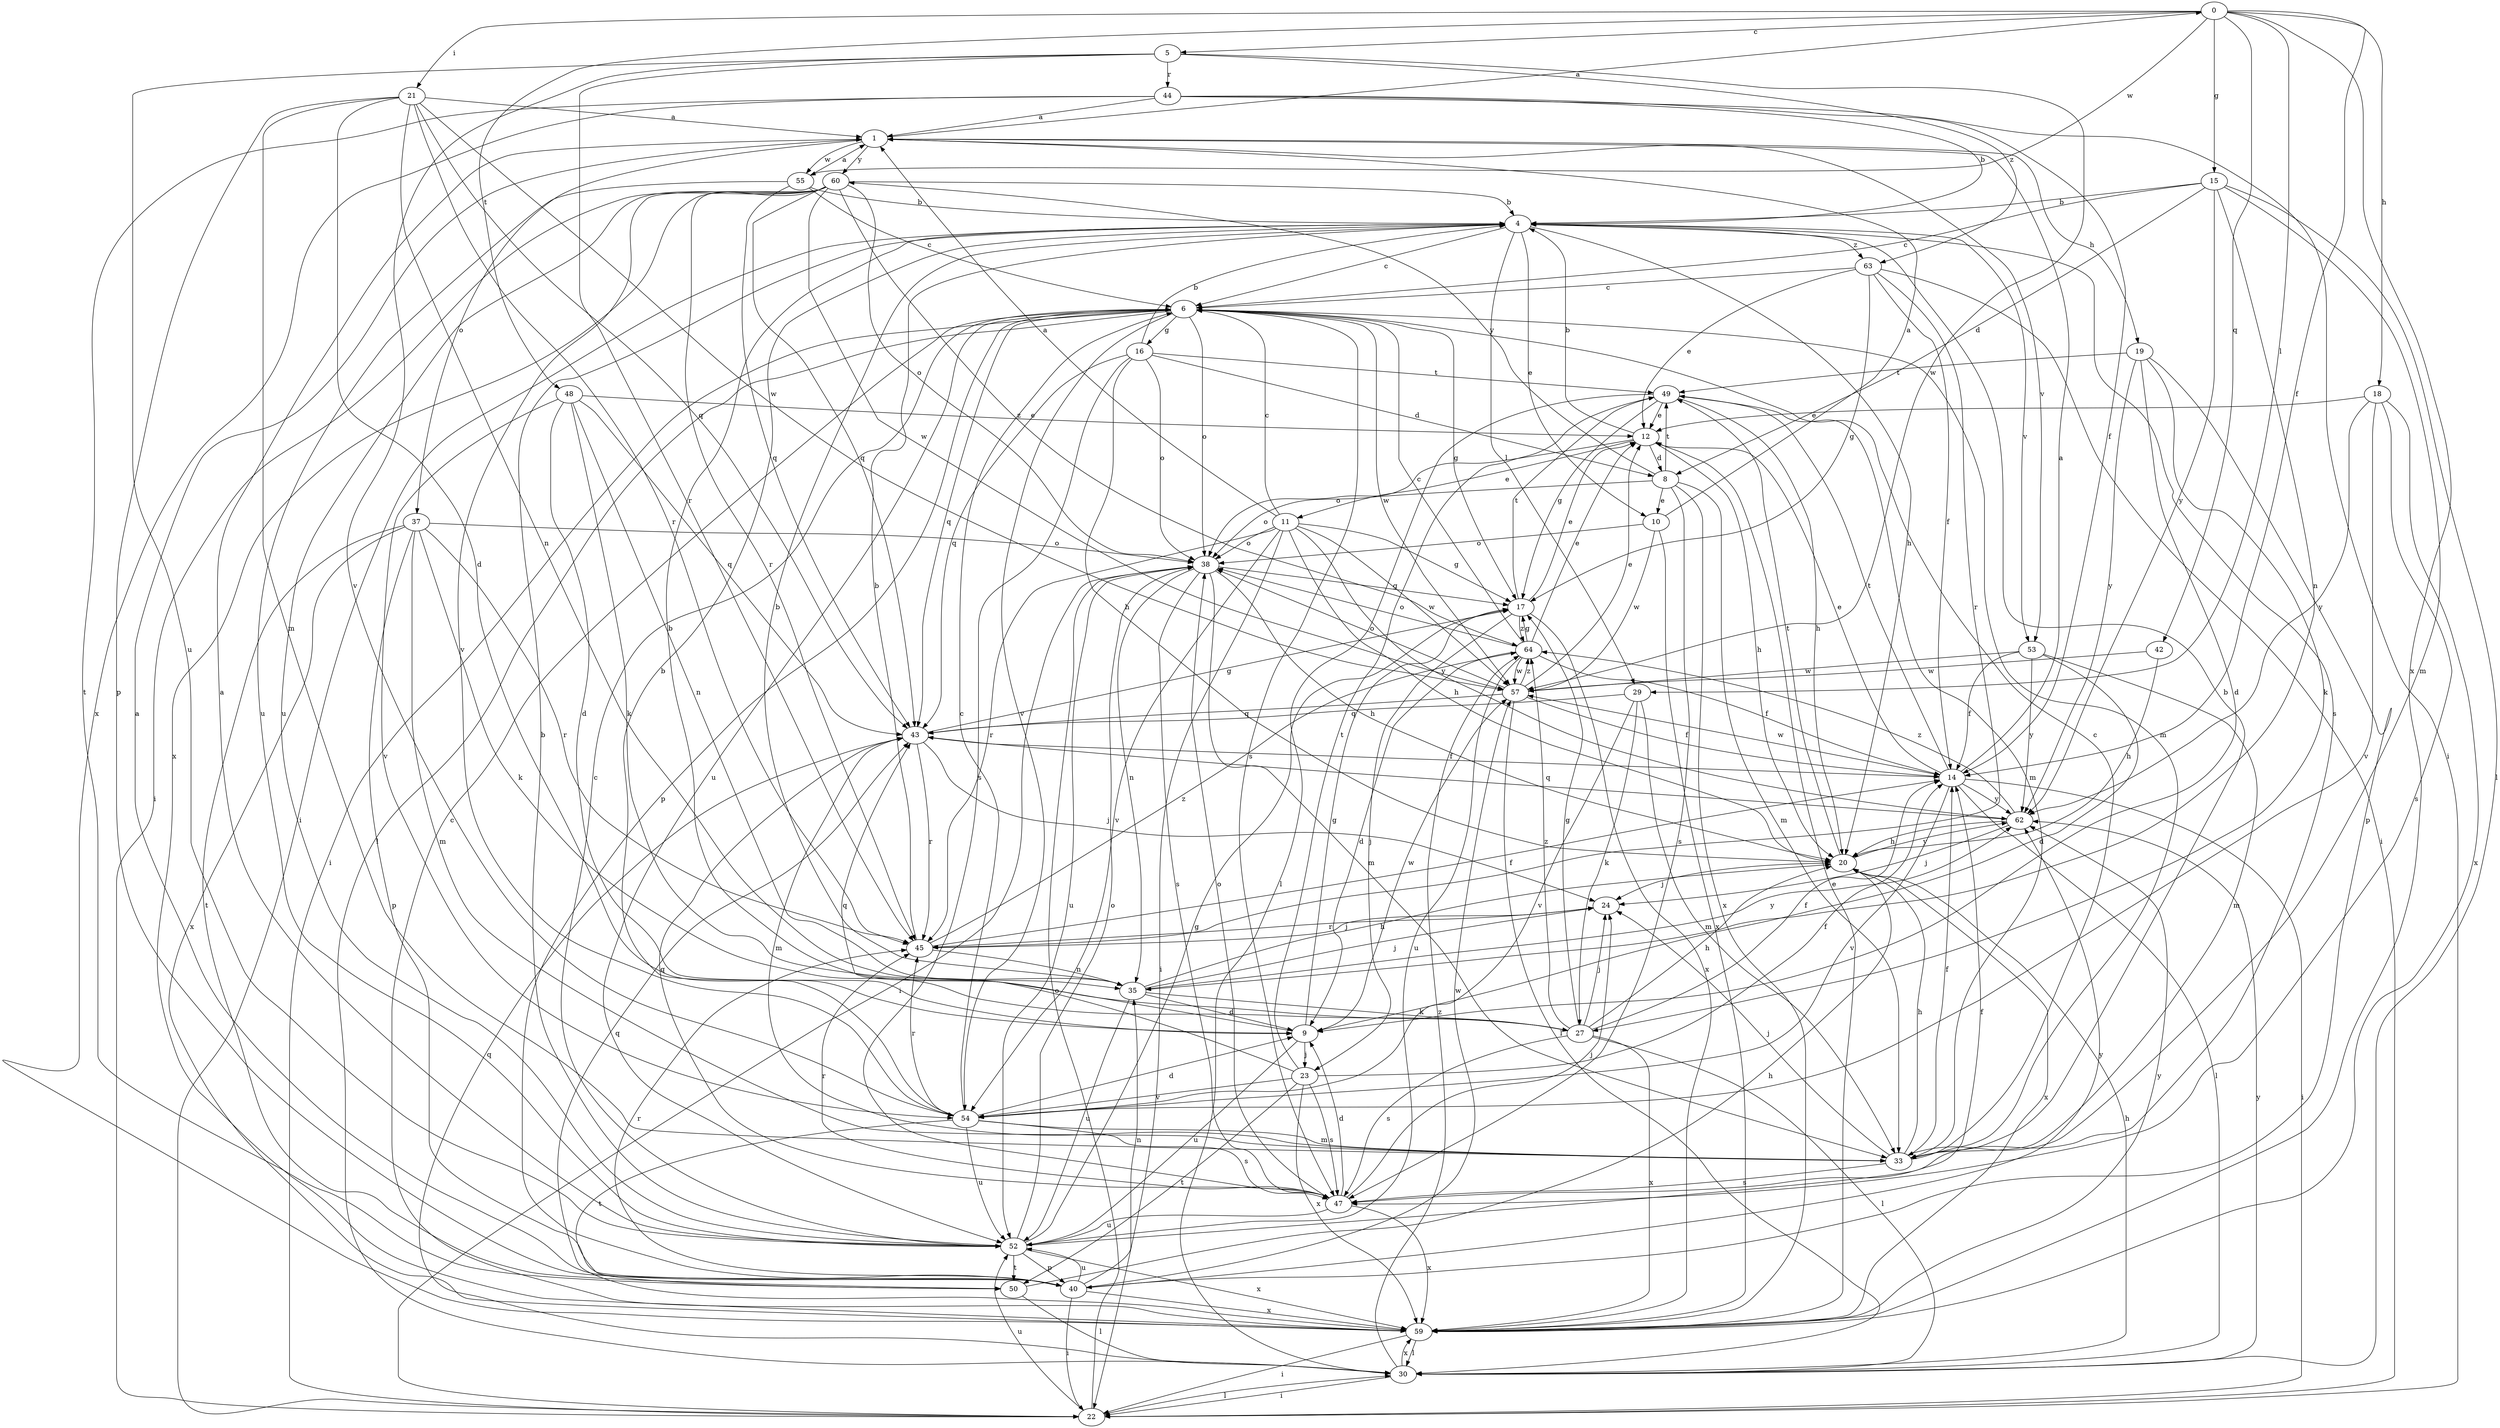 strict digraph  {
0;
1;
4;
5;
6;
8;
9;
10;
11;
12;
14;
15;
16;
17;
18;
19;
20;
21;
22;
23;
24;
27;
29;
30;
33;
35;
37;
38;
40;
42;
43;
44;
45;
47;
48;
49;
50;
52;
53;
54;
55;
57;
59;
60;
62;
63;
64;
0 -> 5  [label=c];
0 -> 14  [label=f];
0 -> 15  [label=g];
0 -> 18  [label=h];
0 -> 21  [label=i];
0 -> 29  [label=l];
0 -> 42  [label=q];
0 -> 48  [label=t];
0 -> 55  [label=w];
0 -> 59  [label=x];
1 -> 0  [label=a];
1 -> 19  [label=h];
1 -> 37  [label=o];
1 -> 53  [label=v];
1 -> 55  [label=w];
1 -> 60  [label=y];
4 -> 6  [label=c];
4 -> 10  [label=e];
4 -> 20  [label=h];
4 -> 22  [label=i];
4 -> 29  [label=l];
4 -> 47  [label=s];
4 -> 53  [label=v];
4 -> 63  [label=z];
5 -> 44  [label=r];
5 -> 45  [label=r];
5 -> 52  [label=u];
5 -> 54  [label=v];
5 -> 57  [label=w];
5 -> 63  [label=z];
6 -> 16  [label=g];
6 -> 17  [label=g];
6 -> 22  [label=i];
6 -> 30  [label=l];
6 -> 33  [label=m];
6 -> 38  [label=o];
6 -> 40  [label=p];
6 -> 43  [label=q];
6 -> 47  [label=s];
6 -> 52  [label=u];
6 -> 54  [label=v];
6 -> 57  [label=w];
8 -> 10  [label=e];
8 -> 33  [label=m];
8 -> 38  [label=o];
8 -> 47  [label=s];
8 -> 49  [label=t];
8 -> 59  [label=x];
8 -> 60  [label=y];
9 -> 4  [label=b];
9 -> 17  [label=g];
9 -> 23  [label=j];
9 -> 52  [label=u];
9 -> 57  [label=w];
10 -> 1  [label=a];
10 -> 38  [label=o];
10 -> 57  [label=w];
10 -> 59  [label=x];
11 -> 1  [label=a];
11 -> 6  [label=c];
11 -> 17  [label=g];
11 -> 20  [label=h];
11 -> 22  [label=i];
11 -> 38  [label=o];
11 -> 45  [label=r];
11 -> 54  [label=v];
11 -> 57  [label=w];
11 -> 62  [label=y];
12 -> 4  [label=b];
12 -> 8  [label=d];
12 -> 11  [label=e];
12 -> 20  [label=h];
12 -> 38  [label=o];
14 -> 1  [label=a];
14 -> 12  [label=e];
14 -> 22  [label=i];
14 -> 30  [label=l];
14 -> 49  [label=t];
14 -> 54  [label=v];
14 -> 57  [label=w];
14 -> 62  [label=y];
15 -> 4  [label=b];
15 -> 6  [label=c];
15 -> 8  [label=d];
15 -> 30  [label=l];
15 -> 33  [label=m];
15 -> 35  [label=n];
15 -> 62  [label=y];
16 -> 4  [label=b];
16 -> 8  [label=d];
16 -> 20  [label=h];
16 -> 38  [label=o];
16 -> 43  [label=q];
16 -> 47  [label=s];
16 -> 49  [label=t];
17 -> 12  [label=e];
17 -> 23  [label=j];
17 -> 49  [label=t];
17 -> 59  [label=x];
17 -> 64  [label=z];
18 -> 12  [label=e];
18 -> 47  [label=s];
18 -> 54  [label=v];
18 -> 59  [label=x];
18 -> 62  [label=y];
19 -> 9  [label=d];
19 -> 27  [label=k];
19 -> 40  [label=p];
19 -> 49  [label=t];
19 -> 62  [label=y];
20 -> 24  [label=j];
20 -> 49  [label=t];
20 -> 59  [label=x];
20 -> 62  [label=y];
21 -> 1  [label=a];
21 -> 9  [label=d];
21 -> 33  [label=m];
21 -> 35  [label=n];
21 -> 40  [label=p];
21 -> 43  [label=q];
21 -> 45  [label=r];
21 -> 57  [label=w];
22 -> 30  [label=l];
22 -> 38  [label=o];
22 -> 52  [label=u];
23 -> 14  [label=f];
23 -> 43  [label=q];
23 -> 47  [label=s];
23 -> 49  [label=t];
23 -> 50  [label=t];
23 -> 54  [label=v];
23 -> 59  [label=x];
24 -> 45  [label=r];
27 -> 14  [label=f];
27 -> 17  [label=g];
27 -> 20  [label=h];
27 -> 24  [label=j];
27 -> 30  [label=l];
27 -> 47  [label=s];
27 -> 59  [label=x];
27 -> 64  [label=z];
29 -> 27  [label=k];
29 -> 33  [label=m];
29 -> 43  [label=q];
29 -> 54  [label=v];
30 -> 20  [label=h];
30 -> 22  [label=i];
30 -> 43  [label=q];
30 -> 59  [label=x];
30 -> 62  [label=y];
30 -> 64  [label=z];
33 -> 4  [label=b];
33 -> 6  [label=c];
33 -> 14  [label=f];
33 -> 20  [label=h];
33 -> 24  [label=j];
33 -> 47  [label=s];
35 -> 4  [label=b];
35 -> 9  [label=d];
35 -> 20  [label=h];
35 -> 24  [label=j];
35 -> 27  [label=k];
35 -> 52  [label=u];
35 -> 62  [label=y];
37 -> 27  [label=k];
37 -> 33  [label=m];
37 -> 38  [label=o];
37 -> 40  [label=p];
37 -> 45  [label=r];
37 -> 50  [label=t];
37 -> 59  [label=x];
38 -> 17  [label=g];
38 -> 20  [label=h];
38 -> 22  [label=i];
38 -> 33  [label=m];
38 -> 35  [label=n];
38 -> 47  [label=s];
38 -> 52  [label=u];
40 -> 1  [label=a];
40 -> 22  [label=i];
40 -> 35  [label=n];
40 -> 45  [label=r];
40 -> 52  [label=u];
40 -> 57  [label=w];
40 -> 59  [label=x];
40 -> 62  [label=y];
42 -> 20  [label=h];
42 -> 57  [label=w];
43 -> 14  [label=f];
43 -> 17  [label=g];
43 -> 24  [label=j];
43 -> 33  [label=m];
43 -> 45  [label=r];
44 -> 1  [label=a];
44 -> 4  [label=b];
44 -> 14  [label=f];
44 -> 22  [label=i];
44 -> 50  [label=t];
44 -> 59  [label=x];
45 -> 4  [label=b];
45 -> 14  [label=f];
45 -> 24  [label=j];
45 -> 35  [label=n];
45 -> 64  [label=z];
47 -> 9  [label=d];
47 -> 24  [label=j];
47 -> 38  [label=o];
47 -> 43  [label=q];
47 -> 45  [label=r];
47 -> 52  [label=u];
47 -> 59  [label=x];
48 -> 9  [label=d];
48 -> 12  [label=e];
48 -> 27  [label=k];
48 -> 35  [label=n];
48 -> 43  [label=q];
48 -> 54  [label=v];
49 -> 12  [label=e];
49 -> 17  [label=g];
49 -> 20  [label=h];
49 -> 30  [label=l];
49 -> 33  [label=m];
50 -> 20  [label=h];
50 -> 30  [label=l];
52 -> 1  [label=a];
52 -> 4  [label=b];
52 -> 6  [label=c];
52 -> 14  [label=f];
52 -> 17  [label=g];
52 -> 38  [label=o];
52 -> 40  [label=p];
52 -> 50  [label=t];
52 -> 59  [label=x];
53 -> 9  [label=d];
53 -> 14  [label=f];
53 -> 33  [label=m];
53 -> 57  [label=w];
53 -> 62  [label=y];
54 -> 4  [label=b];
54 -> 6  [label=c];
54 -> 9  [label=d];
54 -> 33  [label=m];
54 -> 45  [label=r];
54 -> 47  [label=s];
54 -> 50  [label=t];
54 -> 52  [label=u];
55 -> 1  [label=a];
55 -> 4  [label=b];
55 -> 6  [label=c];
55 -> 43  [label=q];
55 -> 52  [label=u];
57 -> 12  [label=e];
57 -> 14  [label=f];
57 -> 30  [label=l];
57 -> 38  [label=o];
57 -> 43  [label=q];
57 -> 64  [label=z];
59 -> 6  [label=c];
59 -> 12  [label=e];
59 -> 22  [label=i];
59 -> 30  [label=l];
59 -> 43  [label=q];
59 -> 62  [label=y];
60 -> 4  [label=b];
60 -> 22  [label=i];
60 -> 38  [label=o];
60 -> 43  [label=q];
60 -> 45  [label=r];
60 -> 52  [label=u];
60 -> 54  [label=v];
60 -> 57  [label=w];
60 -> 59  [label=x];
60 -> 64  [label=z];
62 -> 20  [label=h];
62 -> 24  [label=j];
62 -> 43  [label=q];
62 -> 64  [label=z];
63 -> 6  [label=c];
63 -> 12  [label=e];
63 -> 14  [label=f];
63 -> 17  [label=g];
63 -> 22  [label=i];
63 -> 45  [label=r];
64 -> 6  [label=c];
64 -> 9  [label=d];
64 -> 12  [label=e];
64 -> 14  [label=f];
64 -> 17  [label=g];
64 -> 38  [label=o];
64 -> 52  [label=u];
64 -> 57  [label=w];
}
